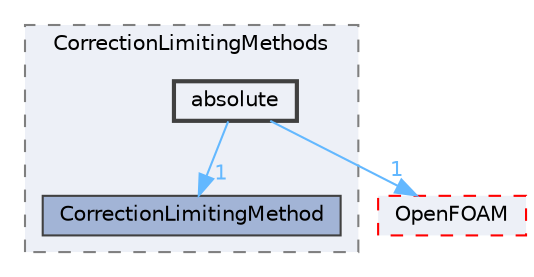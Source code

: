 digraph "src/lagrangian/intermediate/submodels/MPPIC/CorrectionLimitingMethods/absolute"
{
 // LATEX_PDF_SIZE
  bgcolor="transparent";
  edge [fontname=Helvetica,fontsize=10,labelfontname=Helvetica,labelfontsize=10];
  node [fontname=Helvetica,fontsize=10,shape=box,height=0.2,width=0.4];
  compound=true
  subgraph clusterdir_88e5de7170fc9fcf22ab7f5d071065a8 {
    graph [ bgcolor="#edf0f7", pencolor="grey50", label="CorrectionLimitingMethods", fontname=Helvetica,fontsize=10 style="filled,dashed", URL="dir_88e5de7170fc9fcf22ab7f5d071065a8.html",tooltip=""]
  dir_b160010eaed3990ef8c4d4d5f1758bb9 [label="CorrectionLimitingMethod", fillcolor="#a2b4d6", color="grey25", style="filled", URL="dir_b160010eaed3990ef8c4d4d5f1758bb9.html",tooltip=""];
  dir_929f6f6efbf13510438304172a435588 [label="absolute", fillcolor="#edf0f7", color="grey25", style="filled,bold", URL="dir_929f6f6efbf13510438304172a435588.html",tooltip=""];
  }
  dir_c5473ff19b20e6ec4dfe5c310b3778a8 [label="OpenFOAM", fillcolor="#edf0f7", color="red", style="filled,dashed", URL="dir_c5473ff19b20e6ec4dfe5c310b3778a8.html",tooltip=""];
  dir_929f6f6efbf13510438304172a435588->dir_b160010eaed3990ef8c4d4d5f1758bb9 [headlabel="1", labeldistance=1.5 headhref="dir_000005_000691.html" href="dir_000005_000691.html" color="steelblue1" fontcolor="steelblue1"];
  dir_929f6f6efbf13510438304172a435588->dir_c5473ff19b20e6ec4dfe5c310b3778a8 [headlabel="1", labeldistance=1.5 headhref="dir_000005_002695.html" href="dir_000005_002695.html" color="steelblue1" fontcolor="steelblue1"];
}
